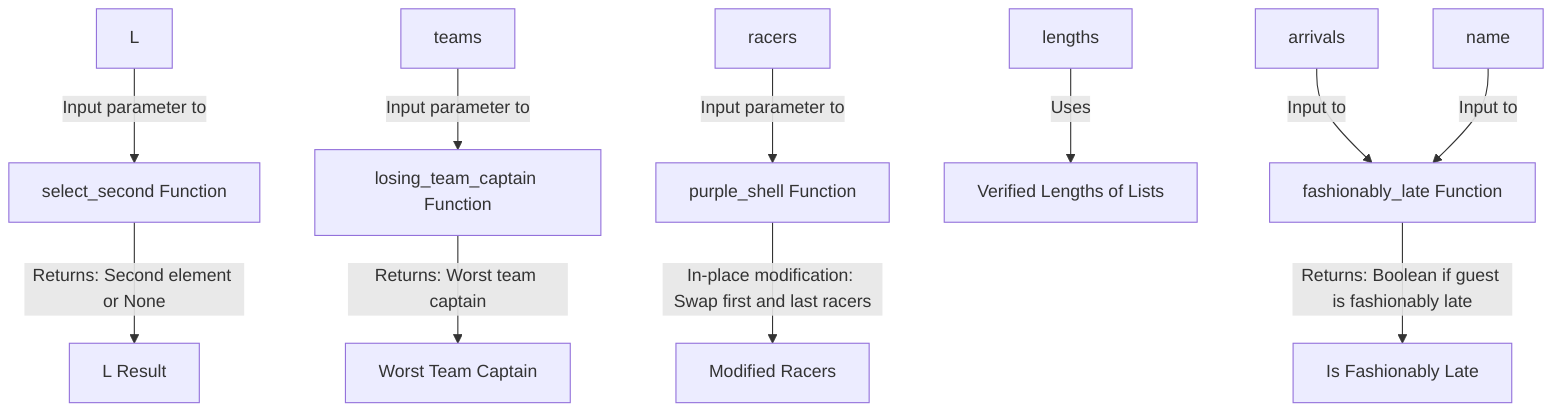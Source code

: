 flowchart TD
    %% Variables
    L[L] -->|Input parameter to| select_second[select_second Function]
    select_second -->|Returns: Second element or None| L_result[L Result]

    teams[teams] -->|Input parameter to| losing_team_captain[losing_team_captain Function]
    losing_team_captain -->|Returns: Worst team captain| worst_captain[Worst Team Captain]

    racers[racers] -->|Input parameter to| purple_shell[purple_shell Function]
    purple_shell -->|In-place modification: Swap first and last racers| modified_racers[Modified Racers]

    %% Manually Assigned
    lengths[lengths] -->|Uses| verify_lengths[Verified Lengths of Lists]

    %% Arrivals Check
    arrivals[arrivals] -->|Input to| fashionably_late[fashionably_late Function]
    name[name] -->|Input to| fashionably_late
    fashionably_late -->|Returns: Boolean if guest is fashionably late| late_status[Is Fashionably Late]

    %% Comments
    %% L is a list input to select_second function to fetch the second element.
    %% teams is a list input to losing_team_captain function to identify the captain of the losing team.
    %% racers is modified in purple_shell to swap positions of first and last racer.
    %% lengths are manually set to predict lengths of lists.
    %% arrivals and name are inputs to fashionably_late function to check if someone is fashionably late.